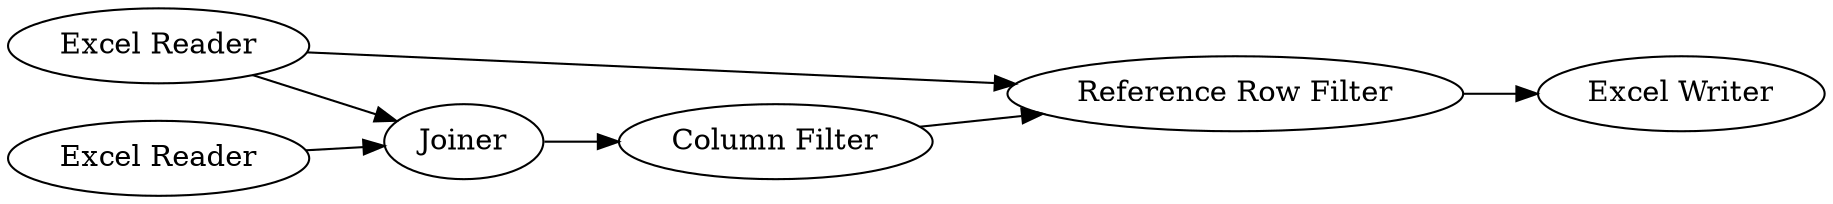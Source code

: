 digraph {
	"7218948316752069890_36" [label="Column Filter"]
	"7218948316752069890_19" [label="Excel Reader"]
	"7218948316752069890_34" [label="Excel Writer"]
	"7218948316752069890_45" [label="Reference Row Filter"]
	"7218948316752069890_20" [label="Excel Reader"]
	"7218948316752069890_21" [label=Joiner]
	"7218948316752069890_20" -> "7218948316752069890_21"
	"7218948316752069890_19" -> "7218948316752069890_45"
	"7218948316752069890_36" -> "7218948316752069890_45"
	"7218948316752069890_21" -> "7218948316752069890_36"
	"7218948316752069890_45" -> "7218948316752069890_34"
	"7218948316752069890_19" -> "7218948316752069890_21"
	rankdir=LR
}
